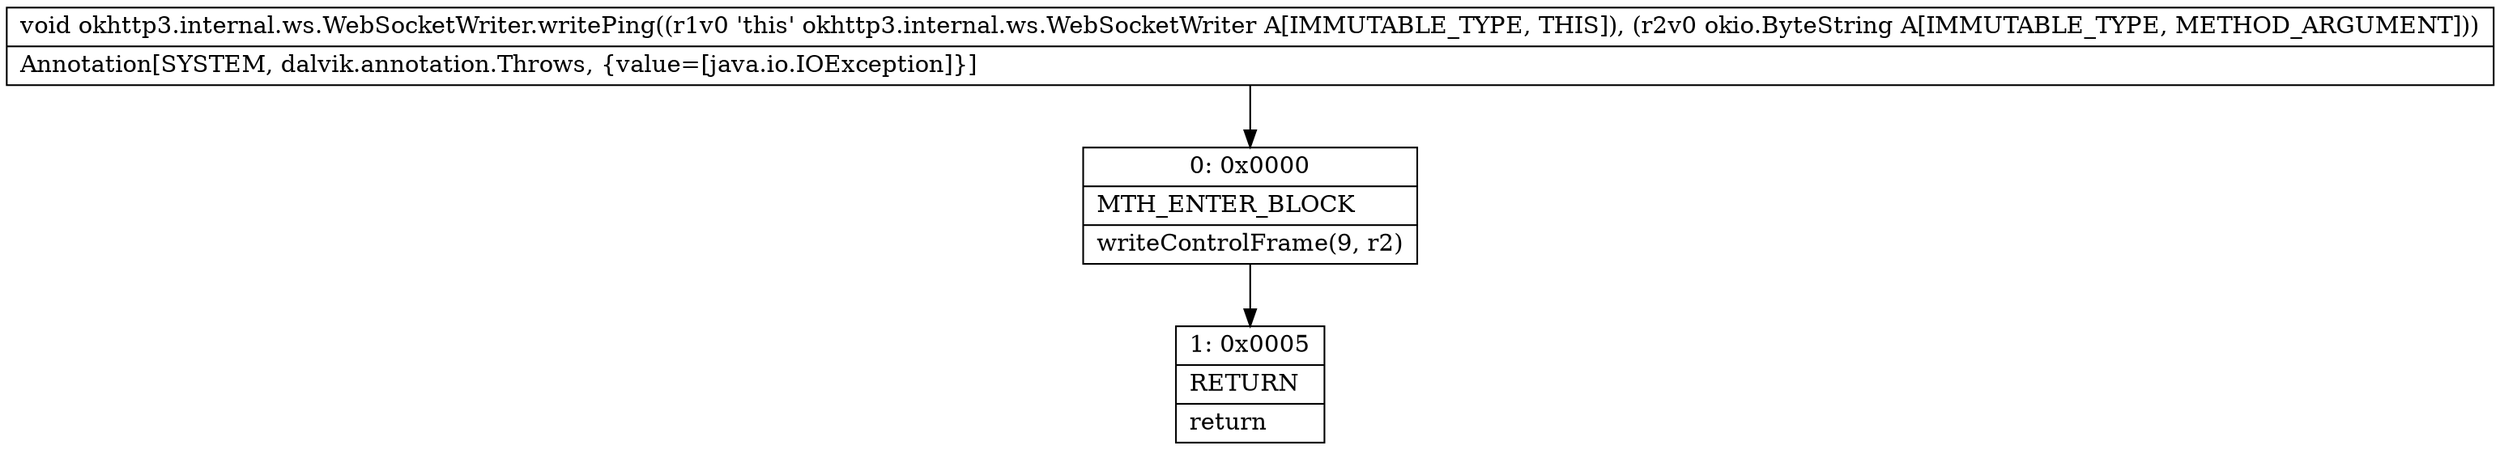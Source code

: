digraph "CFG forokhttp3.internal.ws.WebSocketWriter.writePing(Lokio\/ByteString;)V" {
Node_0 [shape=record,label="{0\:\ 0x0000|MTH_ENTER_BLOCK\l|writeControlFrame(9, r2)\l}"];
Node_1 [shape=record,label="{1\:\ 0x0005|RETURN\l|return\l}"];
MethodNode[shape=record,label="{void okhttp3.internal.ws.WebSocketWriter.writePing((r1v0 'this' okhttp3.internal.ws.WebSocketWriter A[IMMUTABLE_TYPE, THIS]), (r2v0 okio.ByteString A[IMMUTABLE_TYPE, METHOD_ARGUMENT]))  | Annotation[SYSTEM, dalvik.annotation.Throws, \{value=[java.io.IOException]\}]\l}"];
MethodNode -> Node_0;
Node_0 -> Node_1;
}


